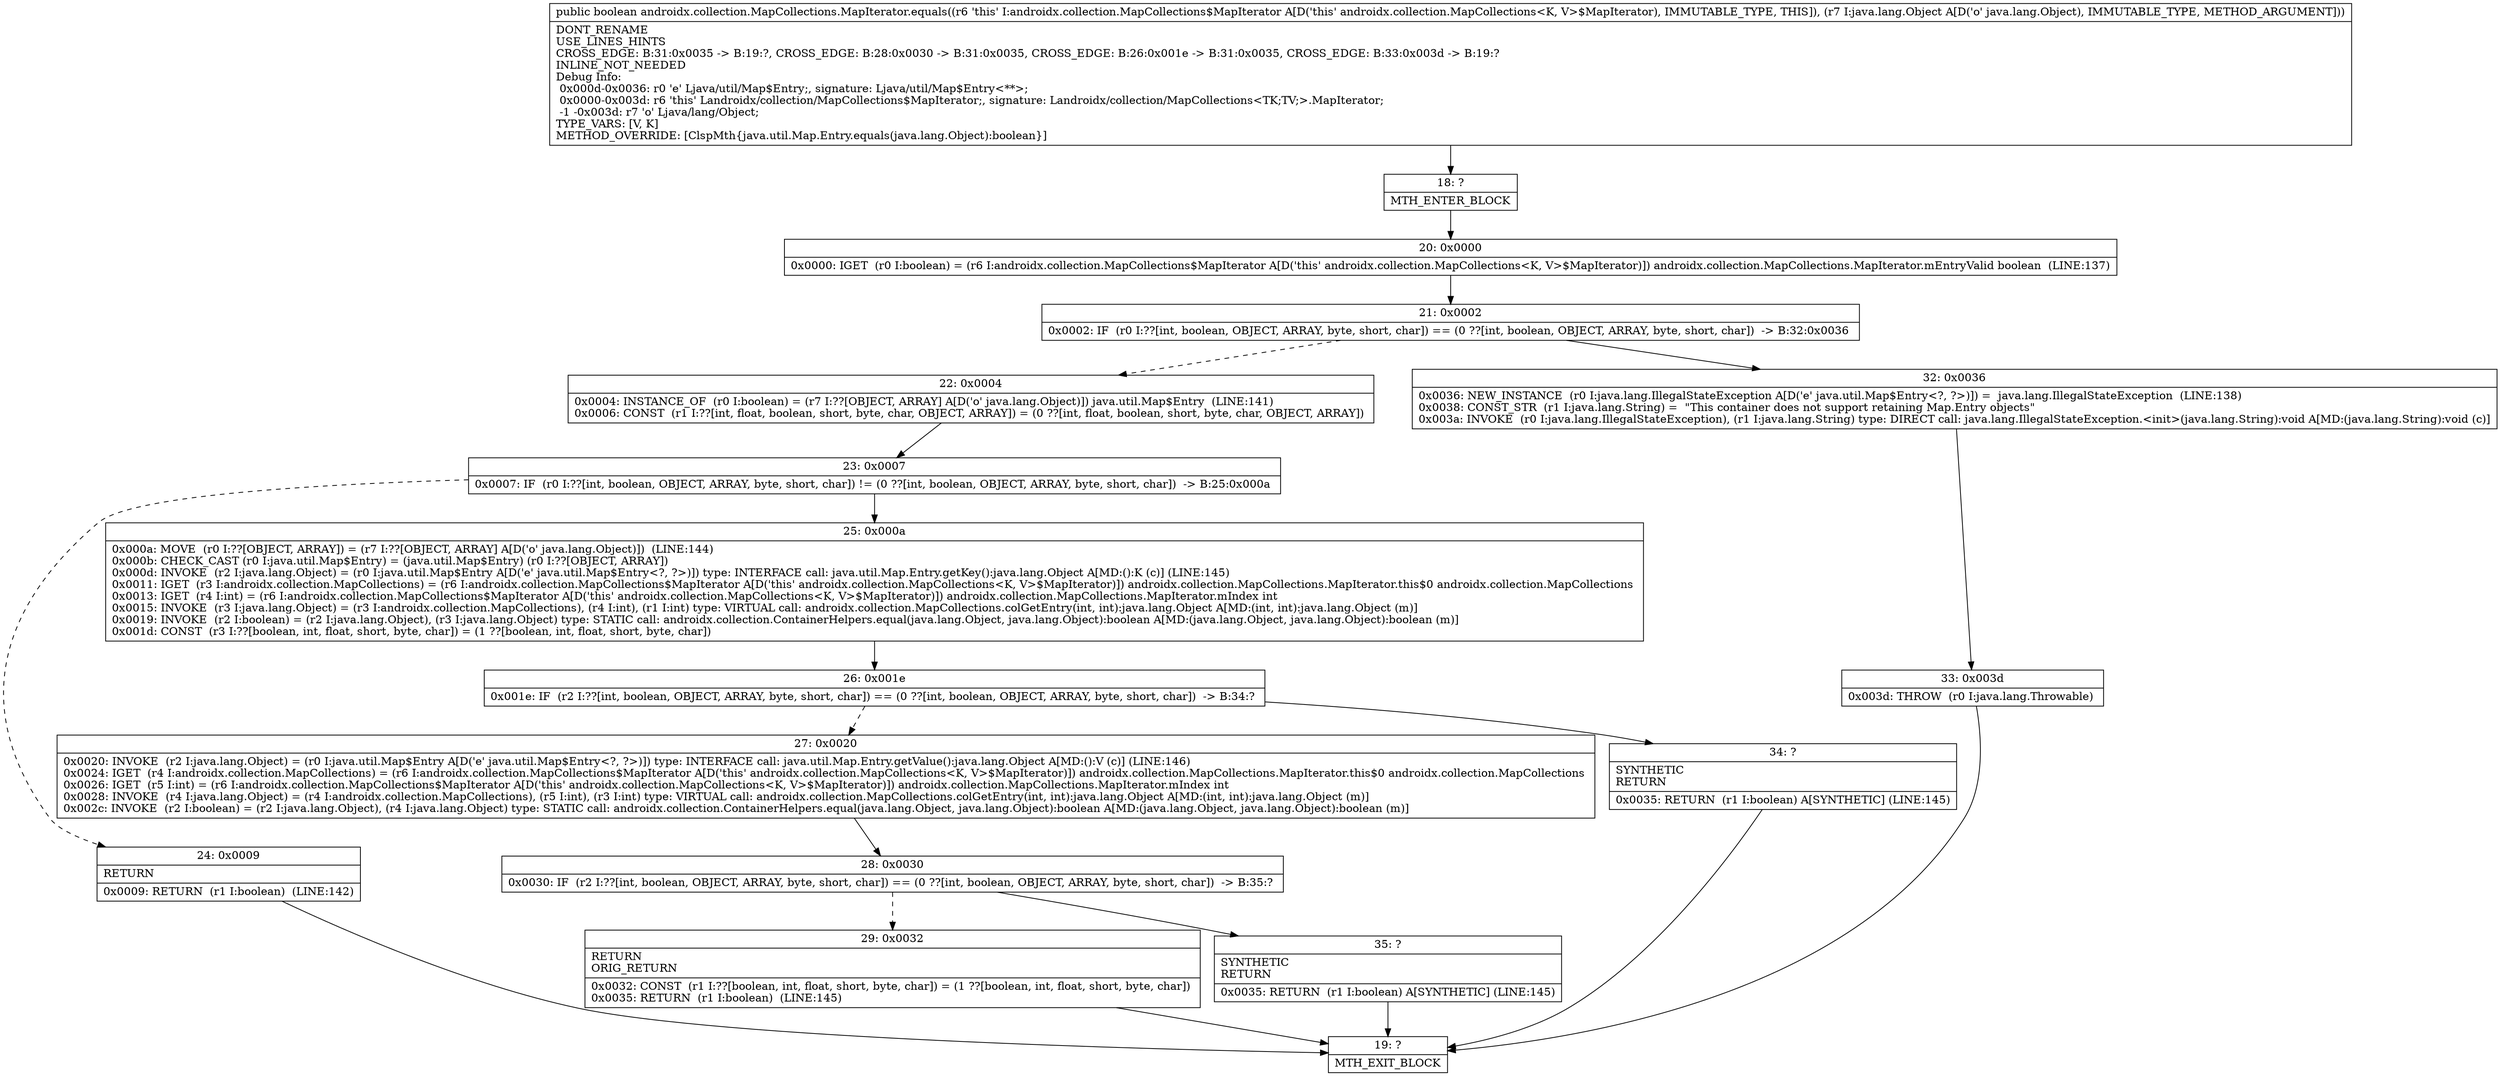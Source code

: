 digraph "CFG forandroidx.collection.MapCollections.MapIterator.equals(Ljava\/lang\/Object;)Z" {
Node_18 [shape=record,label="{18\:\ ?|MTH_ENTER_BLOCK\l}"];
Node_20 [shape=record,label="{20\:\ 0x0000|0x0000: IGET  (r0 I:boolean) = (r6 I:androidx.collection.MapCollections$MapIterator A[D('this' androidx.collection.MapCollections\<K, V\>$MapIterator)]) androidx.collection.MapCollections.MapIterator.mEntryValid boolean  (LINE:137)\l}"];
Node_21 [shape=record,label="{21\:\ 0x0002|0x0002: IF  (r0 I:??[int, boolean, OBJECT, ARRAY, byte, short, char]) == (0 ??[int, boolean, OBJECT, ARRAY, byte, short, char])  \-\> B:32:0x0036 \l}"];
Node_22 [shape=record,label="{22\:\ 0x0004|0x0004: INSTANCE_OF  (r0 I:boolean) = (r7 I:??[OBJECT, ARRAY] A[D('o' java.lang.Object)]) java.util.Map$Entry  (LINE:141)\l0x0006: CONST  (r1 I:??[int, float, boolean, short, byte, char, OBJECT, ARRAY]) = (0 ??[int, float, boolean, short, byte, char, OBJECT, ARRAY]) \l}"];
Node_23 [shape=record,label="{23\:\ 0x0007|0x0007: IF  (r0 I:??[int, boolean, OBJECT, ARRAY, byte, short, char]) != (0 ??[int, boolean, OBJECT, ARRAY, byte, short, char])  \-\> B:25:0x000a \l}"];
Node_24 [shape=record,label="{24\:\ 0x0009|RETURN\l|0x0009: RETURN  (r1 I:boolean)  (LINE:142)\l}"];
Node_19 [shape=record,label="{19\:\ ?|MTH_EXIT_BLOCK\l}"];
Node_25 [shape=record,label="{25\:\ 0x000a|0x000a: MOVE  (r0 I:??[OBJECT, ARRAY]) = (r7 I:??[OBJECT, ARRAY] A[D('o' java.lang.Object)])  (LINE:144)\l0x000b: CHECK_CAST (r0 I:java.util.Map$Entry) = (java.util.Map$Entry) (r0 I:??[OBJECT, ARRAY]) \l0x000d: INVOKE  (r2 I:java.lang.Object) = (r0 I:java.util.Map$Entry A[D('e' java.util.Map$Entry\<?, ?\>)]) type: INTERFACE call: java.util.Map.Entry.getKey():java.lang.Object A[MD:():K (c)] (LINE:145)\l0x0011: IGET  (r3 I:androidx.collection.MapCollections) = (r6 I:androidx.collection.MapCollections$MapIterator A[D('this' androidx.collection.MapCollections\<K, V\>$MapIterator)]) androidx.collection.MapCollections.MapIterator.this$0 androidx.collection.MapCollections \l0x0013: IGET  (r4 I:int) = (r6 I:androidx.collection.MapCollections$MapIterator A[D('this' androidx.collection.MapCollections\<K, V\>$MapIterator)]) androidx.collection.MapCollections.MapIterator.mIndex int \l0x0015: INVOKE  (r3 I:java.lang.Object) = (r3 I:androidx.collection.MapCollections), (r4 I:int), (r1 I:int) type: VIRTUAL call: androidx.collection.MapCollections.colGetEntry(int, int):java.lang.Object A[MD:(int, int):java.lang.Object (m)]\l0x0019: INVOKE  (r2 I:boolean) = (r2 I:java.lang.Object), (r3 I:java.lang.Object) type: STATIC call: androidx.collection.ContainerHelpers.equal(java.lang.Object, java.lang.Object):boolean A[MD:(java.lang.Object, java.lang.Object):boolean (m)]\l0x001d: CONST  (r3 I:??[boolean, int, float, short, byte, char]) = (1 ??[boolean, int, float, short, byte, char]) \l}"];
Node_26 [shape=record,label="{26\:\ 0x001e|0x001e: IF  (r2 I:??[int, boolean, OBJECT, ARRAY, byte, short, char]) == (0 ??[int, boolean, OBJECT, ARRAY, byte, short, char])  \-\> B:34:? \l}"];
Node_27 [shape=record,label="{27\:\ 0x0020|0x0020: INVOKE  (r2 I:java.lang.Object) = (r0 I:java.util.Map$Entry A[D('e' java.util.Map$Entry\<?, ?\>)]) type: INTERFACE call: java.util.Map.Entry.getValue():java.lang.Object A[MD:():V (c)] (LINE:146)\l0x0024: IGET  (r4 I:androidx.collection.MapCollections) = (r6 I:androidx.collection.MapCollections$MapIterator A[D('this' androidx.collection.MapCollections\<K, V\>$MapIterator)]) androidx.collection.MapCollections.MapIterator.this$0 androidx.collection.MapCollections \l0x0026: IGET  (r5 I:int) = (r6 I:androidx.collection.MapCollections$MapIterator A[D('this' androidx.collection.MapCollections\<K, V\>$MapIterator)]) androidx.collection.MapCollections.MapIterator.mIndex int \l0x0028: INVOKE  (r4 I:java.lang.Object) = (r4 I:androidx.collection.MapCollections), (r5 I:int), (r3 I:int) type: VIRTUAL call: androidx.collection.MapCollections.colGetEntry(int, int):java.lang.Object A[MD:(int, int):java.lang.Object (m)]\l0x002c: INVOKE  (r2 I:boolean) = (r2 I:java.lang.Object), (r4 I:java.lang.Object) type: STATIC call: androidx.collection.ContainerHelpers.equal(java.lang.Object, java.lang.Object):boolean A[MD:(java.lang.Object, java.lang.Object):boolean (m)]\l}"];
Node_28 [shape=record,label="{28\:\ 0x0030|0x0030: IF  (r2 I:??[int, boolean, OBJECT, ARRAY, byte, short, char]) == (0 ??[int, boolean, OBJECT, ARRAY, byte, short, char])  \-\> B:35:? \l}"];
Node_29 [shape=record,label="{29\:\ 0x0032|RETURN\lORIG_RETURN\l|0x0032: CONST  (r1 I:??[boolean, int, float, short, byte, char]) = (1 ??[boolean, int, float, short, byte, char]) \l0x0035: RETURN  (r1 I:boolean)  (LINE:145)\l}"];
Node_35 [shape=record,label="{35\:\ ?|SYNTHETIC\lRETURN\l|0x0035: RETURN  (r1 I:boolean) A[SYNTHETIC] (LINE:145)\l}"];
Node_34 [shape=record,label="{34\:\ ?|SYNTHETIC\lRETURN\l|0x0035: RETURN  (r1 I:boolean) A[SYNTHETIC] (LINE:145)\l}"];
Node_32 [shape=record,label="{32\:\ 0x0036|0x0036: NEW_INSTANCE  (r0 I:java.lang.IllegalStateException A[D('e' java.util.Map$Entry\<?, ?\>)]) =  java.lang.IllegalStateException  (LINE:138)\l0x0038: CONST_STR  (r1 I:java.lang.String) =  \"This container does not support retaining Map.Entry objects\" \l0x003a: INVOKE  (r0 I:java.lang.IllegalStateException), (r1 I:java.lang.String) type: DIRECT call: java.lang.IllegalStateException.\<init\>(java.lang.String):void A[MD:(java.lang.String):void (c)]\l}"];
Node_33 [shape=record,label="{33\:\ 0x003d|0x003d: THROW  (r0 I:java.lang.Throwable) \l}"];
MethodNode[shape=record,label="{public boolean androidx.collection.MapCollections.MapIterator.equals((r6 'this' I:androidx.collection.MapCollections$MapIterator A[D('this' androidx.collection.MapCollections\<K, V\>$MapIterator), IMMUTABLE_TYPE, THIS]), (r7 I:java.lang.Object A[D('o' java.lang.Object), IMMUTABLE_TYPE, METHOD_ARGUMENT]))  | DONT_RENAME\lUSE_LINES_HINTS\lCROSS_EDGE: B:31:0x0035 \-\> B:19:?, CROSS_EDGE: B:28:0x0030 \-\> B:31:0x0035, CROSS_EDGE: B:26:0x001e \-\> B:31:0x0035, CROSS_EDGE: B:33:0x003d \-\> B:19:?\lINLINE_NOT_NEEDED\lDebug Info:\l  0x000d\-0x0036: r0 'e' Ljava\/util\/Map$Entry;, signature: Ljava\/util\/Map$Entry\<**\>;\l  0x0000\-0x003d: r6 'this' Landroidx\/collection\/MapCollections$MapIterator;, signature: Landroidx\/collection\/MapCollections\<TK;TV;\>.MapIterator;\l  \-1 \-0x003d: r7 'o' Ljava\/lang\/Object;\lTYPE_VARS: [V, K]\lMETHOD_OVERRIDE: [ClspMth\{java.util.Map.Entry.equals(java.lang.Object):boolean\}]\l}"];
MethodNode -> Node_18;Node_18 -> Node_20;
Node_20 -> Node_21;
Node_21 -> Node_22[style=dashed];
Node_21 -> Node_32;
Node_22 -> Node_23;
Node_23 -> Node_24[style=dashed];
Node_23 -> Node_25;
Node_24 -> Node_19;
Node_25 -> Node_26;
Node_26 -> Node_27[style=dashed];
Node_26 -> Node_34;
Node_27 -> Node_28;
Node_28 -> Node_29[style=dashed];
Node_28 -> Node_35;
Node_29 -> Node_19;
Node_35 -> Node_19;
Node_34 -> Node_19;
Node_32 -> Node_33;
Node_33 -> Node_19;
}

